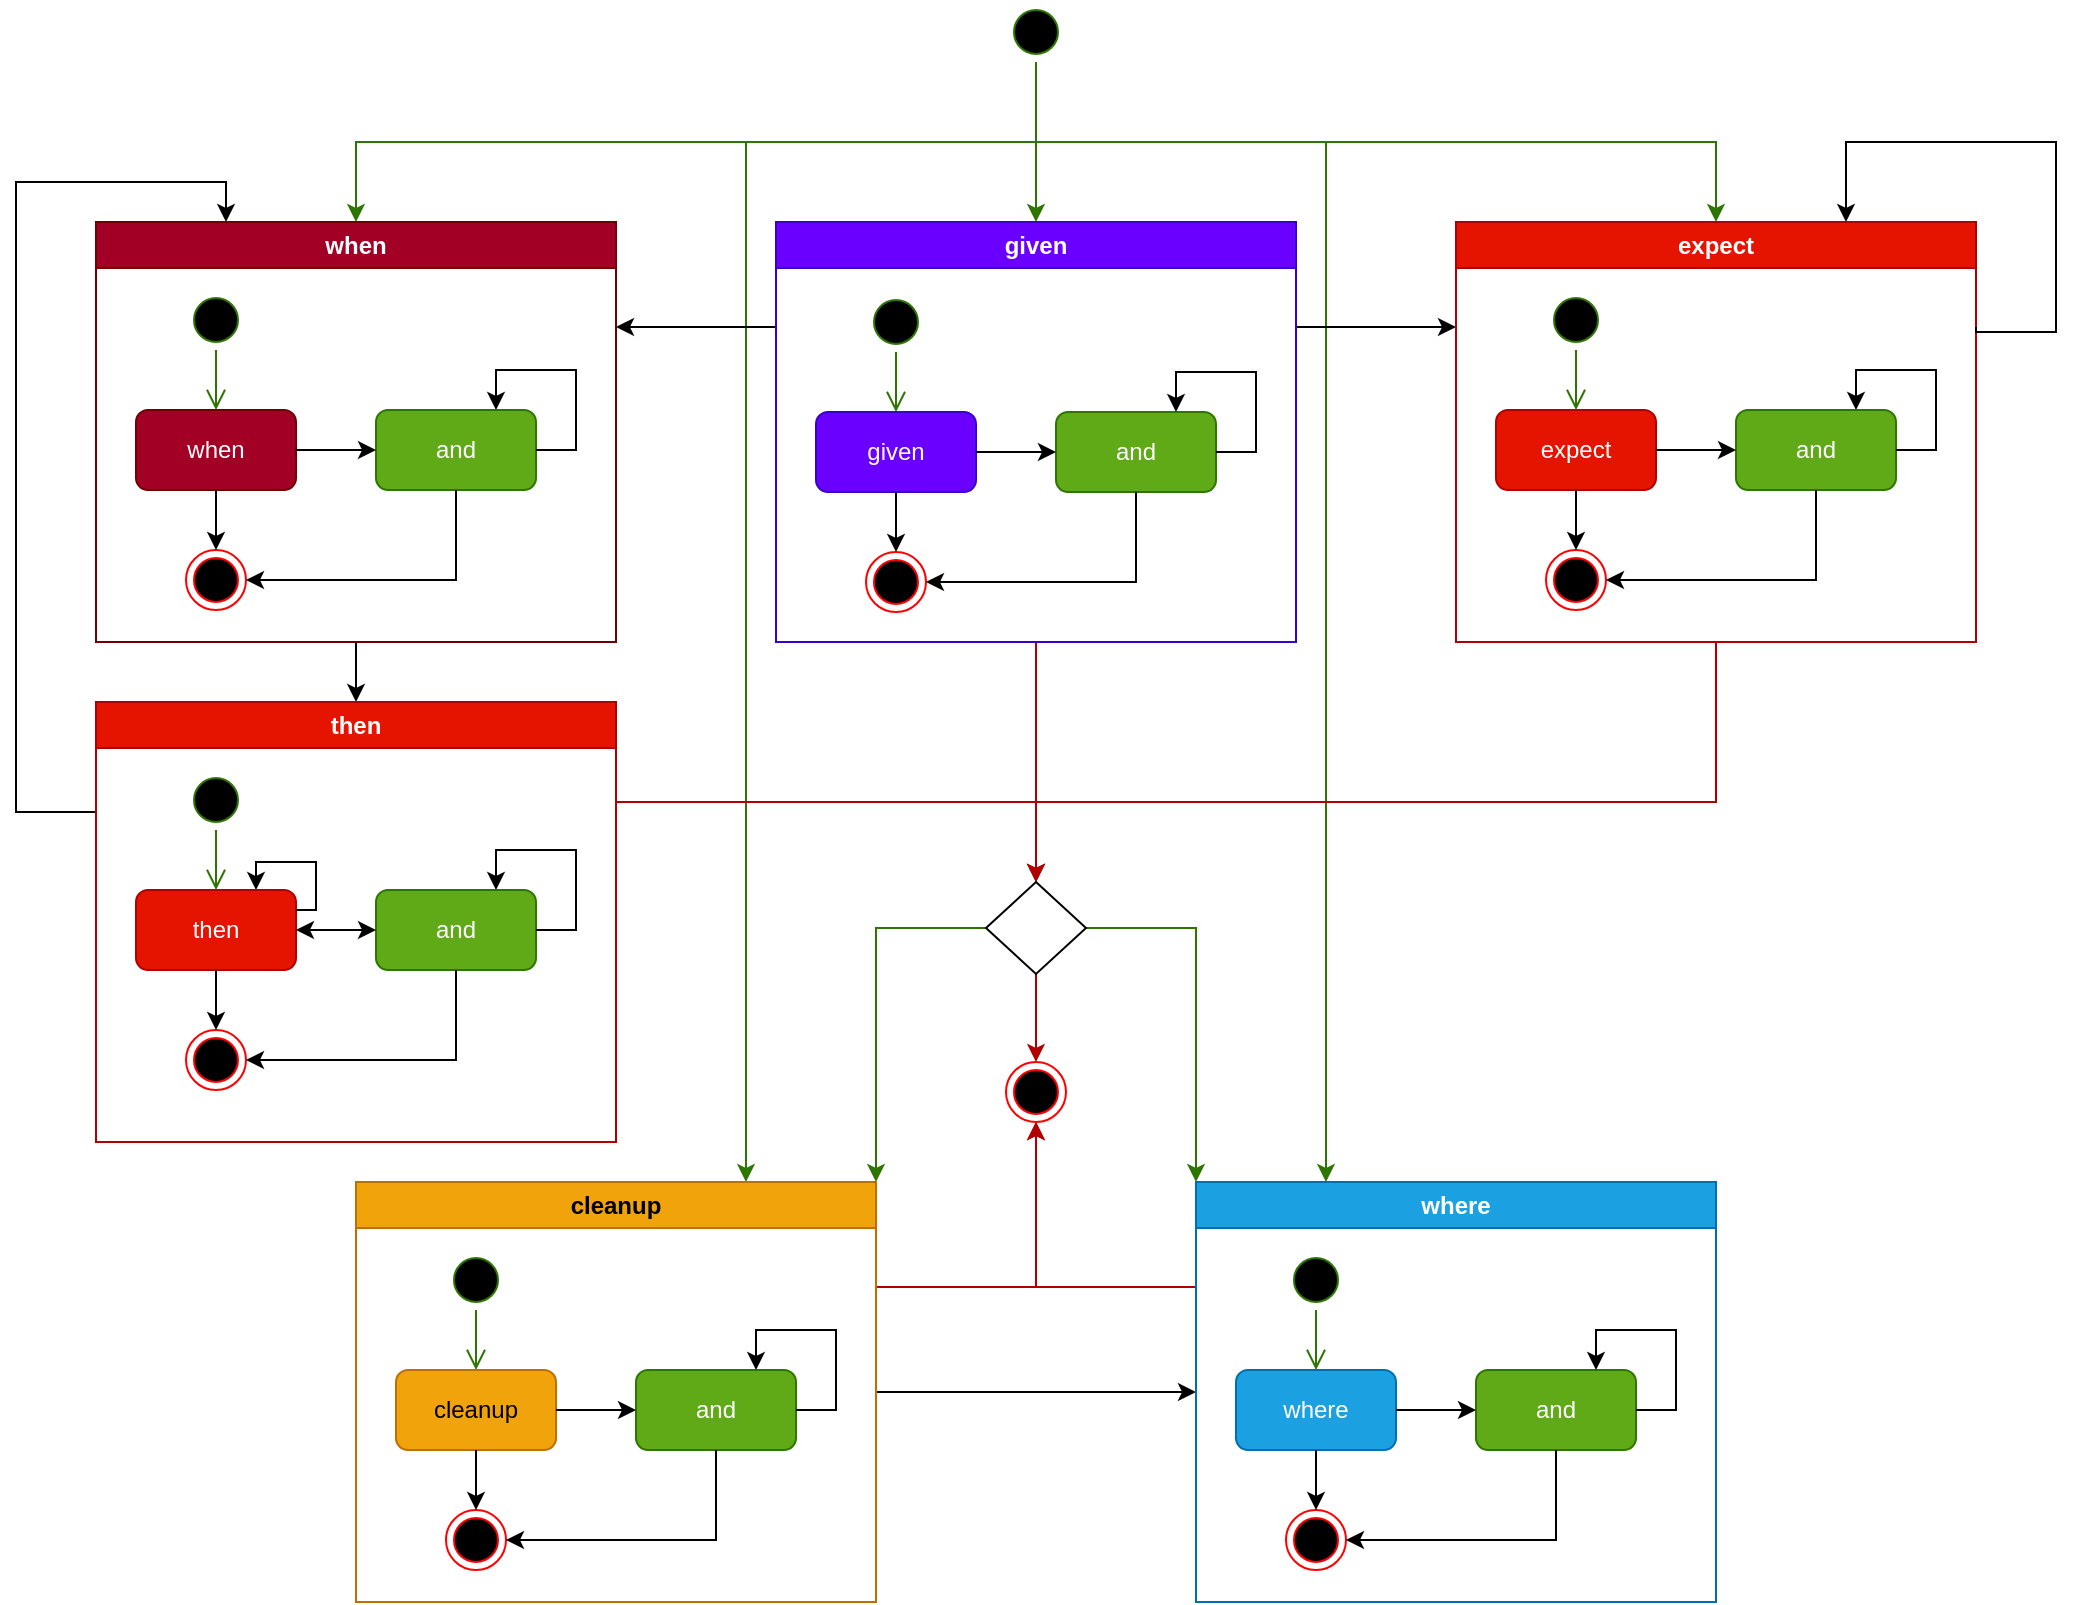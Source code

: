 <mxfile version="21.6.5" type="device">
  <diagram name="Page-1" id="vZU3dGmcus4kXrwmtiOZ">
    <mxGraphModel dx="1250" dy="732" grid="1" gridSize="10" guides="1" tooltips="1" connect="1" arrows="1" fold="1" page="1" pageScale="1" pageWidth="1169" pageHeight="827" math="0" shadow="0">
      <root>
        <mxCell id="0" />
        <mxCell id="1" parent="0" />
        <mxCell id="orxBCWLPlVjuV4u_eDWs-86" style="edgeStyle=orthogonalEdgeStyle;rounded=0;orthogonalLoop=1;jettySize=auto;html=1;exitX=0.5;exitY=1;exitDx=0;exitDy=0;entryX=0.5;entryY=0;entryDx=0;entryDy=0;fillColor=#60a917;strokeColor=#2D7600;" parent="1" source="orxBCWLPlVjuV4u_eDWs-9" target="orxBCWLPlVjuV4u_eDWs-68" edge="1">
          <mxGeometry relative="1" as="geometry" />
        </mxCell>
        <mxCell id="orxBCWLPlVjuV4u_eDWs-87" style="edgeStyle=orthogonalEdgeStyle;rounded=0;orthogonalLoop=1;jettySize=auto;html=1;exitX=0.5;exitY=1;exitDx=0;exitDy=0;entryX=0.5;entryY=0;entryDx=0;entryDy=0;fillColor=#60a917;strokeColor=#2D7600;" parent="1" source="orxBCWLPlVjuV4u_eDWs-9" target="orxBCWLPlVjuV4u_eDWs-194" edge="1">
          <mxGeometry relative="1" as="geometry">
            <mxPoint x="255" y="120" as="targetPoint" />
          </mxGeometry>
        </mxCell>
        <mxCell id="orxBCWLPlVjuV4u_eDWs-117" style="edgeStyle=orthogonalEdgeStyle;rounded=0;orthogonalLoop=1;jettySize=auto;html=1;exitX=0.5;exitY=1;exitDx=0;exitDy=0;entryX=0.5;entryY=0;entryDx=0;entryDy=0;fillColor=#60a917;strokeColor=#2D7600;" parent="1" source="orxBCWLPlVjuV4u_eDWs-9" target="orxBCWLPlVjuV4u_eDWs-95" edge="1">
          <mxGeometry relative="1" as="geometry" />
        </mxCell>
        <mxCell id="ZGKc3Tkbb5V_qoCuYONS-1" style="edgeStyle=orthogonalEdgeStyle;rounded=0;orthogonalLoop=1;jettySize=auto;html=1;exitX=0.5;exitY=1;exitDx=0;exitDy=0;entryX=0.75;entryY=0;entryDx=0;entryDy=0;fillColor=#60a917;strokeColor=#2D7600;" edge="1" parent="1" source="orxBCWLPlVjuV4u_eDWs-9" target="orxBCWLPlVjuV4u_eDWs-119">
          <mxGeometry relative="1" as="geometry">
            <Array as="points">
              <mxPoint x="610" y="80" />
              <mxPoint x="465" y="80" />
            </Array>
          </mxGeometry>
        </mxCell>
        <mxCell id="ZGKc3Tkbb5V_qoCuYONS-2" style="edgeStyle=orthogonalEdgeStyle;rounded=0;orthogonalLoop=1;jettySize=auto;html=1;exitX=0.5;exitY=1;exitDx=0;exitDy=0;entryX=0.25;entryY=0;entryDx=0;entryDy=0;fillColor=#60a917;strokeColor=#2D7600;" edge="1" parent="1" source="orxBCWLPlVjuV4u_eDWs-9" target="orxBCWLPlVjuV4u_eDWs-130">
          <mxGeometry relative="1" as="geometry">
            <Array as="points">
              <mxPoint x="610" y="80" />
              <mxPoint x="755" y="80" />
            </Array>
          </mxGeometry>
        </mxCell>
        <mxCell id="orxBCWLPlVjuV4u_eDWs-9" value="" style="ellipse;html=1;shape=startState;fillColor=#000000;strokeColor=#2E7601;" parent="1" vertex="1">
          <mxGeometry x="595" y="10" width="30" height="30" as="geometry" />
        </mxCell>
        <mxCell id="orxBCWLPlVjuV4u_eDWs-157" style="edgeStyle=orthogonalEdgeStyle;rounded=0;orthogonalLoop=1;jettySize=auto;html=1;entryX=0.5;entryY=0;entryDx=0;entryDy=0;fillColor=#e51400;strokeColor=#B20000;exitX=1;exitY=0.25;exitDx=0;exitDy=0;" parent="1" source="orxBCWLPlVjuV4u_eDWs-182" target="orxBCWLPlVjuV4u_eDWs-207" edge="1">
          <mxGeometry relative="1" as="geometry">
            <mxPoint x="450" y="431" as="sourcePoint" />
            <mxPoint x="595" y="470" as="targetPoint" />
            <Array as="points">
              <mxPoint x="400" y="410" />
              <mxPoint x="610" y="410" />
            </Array>
          </mxGeometry>
        </mxCell>
        <mxCell id="orxBCWLPlVjuV4u_eDWs-115" style="edgeStyle=orthogonalEdgeStyle;rounded=0;orthogonalLoop=1;jettySize=auto;html=1;exitX=1;exitY=0.25;exitDx=0;exitDy=0;entryX=0;entryY=0.25;entryDx=0;entryDy=0;" parent="1" source="orxBCWLPlVjuV4u_eDWs-68" target="orxBCWLPlVjuV4u_eDWs-95" edge="1">
          <mxGeometry relative="1" as="geometry" />
        </mxCell>
        <mxCell id="orxBCWLPlVjuV4u_eDWs-150" style="edgeStyle=orthogonalEdgeStyle;rounded=0;orthogonalLoop=1;jettySize=auto;html=1;exitX=0.5;exitY=1;exitDx=0;exitDy=0;entryX=0.5;entryY=0;entryDx=0;entryDy=0;fillColor=#e51400;strokeColor=#B20000;" parent="1" source="orxBCWLPlVjuV4u_eDWs-68" target="orxBCWLPlVjuV4u_eDWs-207" edge="1">
          <mxGeometry relative="1" as="geometry">
            <mxPoint x="610" y="455" as="targetPoint" />
          </mxGeometry>
        </mxCell>
        <mxCell id="orxBCWLPlVjuV4u_eDWs-205" style="edgeStyle=orthogonalEdgeStyle;rounded=0;orthogonalLoop=1;jettySize=auto;html=1;exitX=0;exitY=0.25;exitDx=0;exitDy=0;entryX=1;entryY=0.25;entryDx=0;entryDy=0;" parent="1" source="orxBCWLPlVjuV4u_eDWs-68" target="orxBCWLPlVjuV4u_eDWs-194" edge="1">
          <mxGeometry relative="1" as="geometry" />
        </mxCell>
        <mxCell id="orxBCWLPlVjuV4u_eDWs-68" value="given" style="swimlane;whiteSpace=wrap;html=1;fillColor=#6a00ff;fontColor=#ffffff;strokeColor=#3700CC;container=0;" parent="1" vertex="1">
          <mxGeometry x="480" y="120" width="260" height="210" as="geometry" />
        </mxCell>
        <mxCell id="orxBCWLPlVjuV4u_eDWs-114" value="" style="group" parent="orxBCWLPlVjuV4u_eDWs-68" vertex="1" connectable="0">
          <mxGeometry x="20" y="35" width="220" height="160" as="geometry" />
        </mxCell>
        <mxCell id="orxBCWLPlVjuV4u_eDWs-65" value="given" style="rounded=1;whiteSpace=wrap;html=1;fillColor=#6a00ff;fontColor=#ffffff;strokeColor=#3700CC;" parent="orxBCWLPlVjuV4u_eDWs-114" vertex="1">
          <mxGeometry y="60" width="80" height="40" as="geometry" />
        </mxCell>
        <mxCell id="orxBCWLPlVjuV4u_eDWs-66" value="and" style="rounded=1;whiteSpace=wrap;html=1;fillColor=#60a917;fontColor=#ffffff;strokeColor=#2D7600;" parent="orxBCWLPlVjuV4u_eDWs-114" vertex="1">
          <mxGeometry x="120" y="60" width="80" height="40" as="geometry" />
        </mxCell>
        <mxCell id="orxBCWLPlVjuV4u_eDWs-64" style="edgeStyle=orthogonalEdgeStyle;rounded=0;orthogonalLoop=1;jettySize=auto;html=1;exitX=1;exitY=0.5;exitDx=0;exitDy=0;entryX=0;entryY=0.5;entryDx=0;entryDy=0;" parent="orxBCWLPlVjuV4u_eDWs-114" source="orxBCWLPlVjuV4u_eDWs-65" target="orxBCWLPlVjuV4u_eDWs-66" edge="1">
          <mxGeometry relative="1" as="geometry" />
        </mxCell>
        <mxCell id="orxBCWLPlVjuV4u_eDWs-71" value="" style="ellipse;html=1;shape=endState;fillColor=#000000;strokeColor=#ff0000;" parent="orxBCWLPlVjuV4u_eDWs-114" vertex="1">
          <mxGeometry x="25" y="130" width="30" height="30" as="geometry" />
        </mxCell>
        <mxCell id="orxBCWLPlVjuV4u_eDWs-108" style="edgeStyle=orthogonalEdgeStyle;rounded=0;orthogonalLoop=1;jettySize=auto;html=1;exitX=0.5;exitY=1;exitDx=0;exitDy=0;entryX=0.5;entryY=0;entryDx=0;entryDy=0;" parent="orxBCWLPlVjuV4u_eDWs-114" source="orxBCWLPlVjuV4u_eDWs-65" target="orxBCWLPlVjuV4u_eDWs-71" edge="1">
          <mxGeometry relative="1" as="geometry" />
        </mxCell>
        <mxCell id="orxBCWLPlVjuV4u_eDWs-109" style="edgeStyle=orthogonalEdgeStyle;rounded=0;orthogonalLoop=1;jettySize=auto;html=1;exitX=0.5;exitY=1;exitDx=0;exitDy=0;entryX=1;entryY=0.5;entryDx=0;entryDy=0;" parent="orxBCWLPlVjuV4u_eDWs-114" source="orxBCWLPlVjuV4u_eDWs-66" target="orxBCWLPlVjuV4u_eDWs-71" edge="1">
          <mxGeometry relative="1" as="geometry" />
        </mxCell>
        <mxCell id="orxBCWLPlVjuV4u_eDWs-110" style="edgeStyle=orthogonalEdgeStyle;rounded=0;orthogonalLoop=1;jettySize=auto;html=1;exitX=1;exitY=0.5;exitDx=0;exitDy=0;entryX=0.75;entryY=0;entryDx=0;entryDy=0;" parent="orxBCWLPlVjuV4u_eDWs-114" source="orxBCWLPlVjuV4u_eDWs-66" target="orxBCWLPlVjuV4u_eDWs-66" edge="1">
          <mxGeometry relative="1" as="geometry">
            <Array as="points">
              <mxPoint x="220" y="80" />
              <mxPoint x="220" y="40" />
              <mxPoint x="180" y="40" />
            </Array>
          </mxGeometry>
        </mxCell>
        <mxCell id="orxBCWLPlVjuV4u_eDWs-69" value="" style="ellipse;html=1;shape=startState;fillColor=#000000;strokeColor=#2E7601;" parent="orxBCWLPlVjuV4u_eDWs-114" vertex="1">
          <mxGeometry x="25" width="30" height="30" as="geometry" />
        </mxCell>
        <mxCell id="orxBCWLPlVjuV4u_eDWs-70" value="" style="edgeStyle=orthogonalEdgeStyle;html=1;verticalAlign=bottom;endArrow=open;endSize=8;strokeColor=#2D7600;rounded=0;entryX=0.5;entryY=0;entryDx=0;entryDy=0;fillColor=#60a917;" parent="orxBCWLPlVjuV4u_eDWs-114" source="orxBCWLPlVjuV4u_eDWs-69" target="orxBCWLPlVjuV4u_eDWs-65" edge="1">
          <mxGeometry relative="1" as="geometry">
            <mxPoint x="60" y="70" as="targetPoint" />
          </mxGeometry>
        </mxCell>
        <mxCell id="orxBCWLPlVjuV4u_eDWs-158" style="edgeStyle=orthogonalEdgeStyle;rounded=0;orthogonalLoop=1;jettySize=auto;html=1;exitX=0.5;exitY=1;exitDx=0;exitDy=0;entryX=0.5;entryY=0;entryDx=0;entryDy=0;fillColor=#e51400;strokeColor=#B20000;" parent="1" source="orxBCWLPlVjuV4u_eDWs-95" target="orxBCWLPlVjuV4u_eDWs-207" edge="1">
          <mxGeometry relative="1" as="geometry">
            <mxPoint x="625" y="470" as="targetPoint" />
            <Array as="points">
              <mxPoint x="950" y="410" />
              <mxPoint x="610" y="410" />
            </Array>
          </mxGeometry>
        </mxCell>
        <mxCell id="orxBCWLPlVjuV4u_eDWs-95" value="expect" style="swimlane;whiteSpace=wrap;html=1;fillColor=#e51400;fontColor=#ffffff;strokeColor=#B20000;" parent="1" vertex="1">
          <mxGeometry x="820" y="120" width="260" height="210" as="geometry" />
        </mxCell>
        <mxCell id="orxBCWLPlVjuV4u_eDWs-107" value="" style="group" parent="orxBCWLPlVjuV4u_eDWs-95" vertex="1" connectable="0">
          <mxGeometry x="20" y="34" width="220" height="160" as="geometry" />
        </mxCell>
        <mxCell id="orxBCWLPlVjuV4u_eDWs-97" value="" style="ellipse;html=1;shape=startState;fillColor=#000000;strokeColor=#2E7601;" parent="orxBCWLPlVjuV4u_eDWs-107" vertex="1">
          <mxGeometry x="25" width="30" height="30" as="geometry" />
        </mxCell>
        <mxCell id="orxBCWLPlVjuV4u_eDWs-98" value="" style="edgeStyle=orthogonalEdgeStyle;html=1;verticalAlign=bottom;endArrow=open;endSize=8;strokeColor=#2D7600;rounded=0;entryX=0.5;entryY=0;entryDx=0;entryDy=0;fillColor=#60a917;" parent="orxBCWLPlVjuV4u_eDWs-107" source="orxBCWLPlVjuV4u_eDWs-97" target="orxBCWLPlVjuV4u_eDWs-99" edge="1">
          <mxGeometry relative="1" as="geometry">
            <mxPoint x="80" y="70" as="targetPoint" />
          </mxGeometry>
        </mxCell>
        <mxCell id="orxBCWLPlVjuV4u_eDWs-99" value="expect" style="rounded=1;whiteSpace=wrap;html=1;fillColor=#e51400;fontColor=#ffffff;strokeColor=#B20000;" parent="orxBCWLPlVjuV4u_eDWs-107" vertex="1">
          <mxGeometry y="60" width="80" height="40" as="geometry" />
        </mxCell>
        <mxCell id="orxBCWLPlVjuV4u_eDWs-101" value="and" style="rounded=1;whiteSpace=wrap;html=1;fillColor=#60a917;fontColor=#ffffff;strokeColor=#2D7600;" parent="orxBCWLPlVjuV4u_eDWs-107" vertex="1">
          <mxGeometry x="120" y="60" width="80" height="40" as="geometry" />
        </mxCell>
        <mxCell id="orxBCWLPlVjuV4u_eDWs-102" style="edgeStyle=orthogonalEdgeStyle;rounded=0;orthogonalLoop=1;jettySize=auto;html=1;exitX=1;exitY=0.5;exitDx=0;exitDy=0;entryX=0;entryY=0.5;entryDx=0;entryDy=0;" parent="orxBCWLPlVjuV4u_eDWs-107" source="orxBCWLPlVjuV4u_eDWs-99" target="orxBCWLPlVjuV4u_eDWs-101" edge="1">
          <mxGeometry relative="1" as="geometry" />
        </mxCell>
        <mxCell id="orxBCWLPlVjuV4u_eDWs-103" value="" style="ellipse;html=1;shape=endState;fillColor=#000000;strokeColor=#ff0000;" parent="orxBCWLPlVjuV4u_eDWs-107" vertex="1">
          <mxGeometry x="25" y="130" width="30" height="30" as="geometry" />
        </mxCell>
        <mxCell id="orxBCWLPlVjuV4u_eDWs-104" style="edgeStyle=orthogonalEdgeStyle;rounded=0;orthogonalLoop=1;jettySize=auto;html=1;exitX=0.5;exitY=1;exitDx=0;exitDy=0;entryX=1;entryY=0.5;entryDx=0;entryDy=0;" parent="orxBCWLPlVjuV4u_eDWs-107" source="orxBCWLPlVjuV4u_eDWs-101" target="orxBCWLPlVjuV4u_eDWs-103" edge="1">
          <mxGeometry relative="1" as="geometry" />
        </mxCell>
        <mxCell id="orxBCWLPlVjuV4u_eDWs-106" style="edgeStyle=orthogonalEdgeStyle;rounded=0;orthogonalLoop=1;jettySize=auto;html=1;exitX=0.5;exitY=1;exitDx=0;exitDy=0;entryX=0.5;entryY=0;entryDx=0;entryDy=0;" parent="orxBCWLPlVjuV4u_eDWs-107" source="orxBCWLPlVjuV4u_eDWs-99" target="orxBCWLPlVjuV4u_eDWs-103" edge="1">
          <mxGeometry relative="1" as="geometry" />
        </mxCell>
        <mxCell id="orxBCWLPlVjuV4u_eDWs-105" style="edgeStyle=orthogonalEdgeStyle;rounded=0;orthogonalLoop=1;jettySize=auto;html=1;exitX=1;exitY=0.5;exitDx=0;exitDy=0;entryX=0.75;entryY=0;entryDx=0;entryDy=0;" parent="orxBCWLPlVjuV4u_eDWs-107" source="orxBCWLPlVjuV4u_eDWs-101" target="orxBCWLPlVjuV4u_eDWs-101" edge="1">
          <mxGeometry relative="1" as="geometry">
            <Array as="points">
              <mxPoint x="220" y="80" />
              <mxPoint x="220" y="40" />
              <mxPoint x="180" y="40" />
            </Array>
          </mxGeometry>
        </mxCell>
        <mxCell id="orxBCWLPlVjuV4u_eDWs-118" style="edgeStyle=orthogonalEdgeStyle;rounded=0;orthogonalLoop=1;jettySize=auto;html=1;exitX=1;exitY=0.25;exitDx=0;exitDy=0;entryX=0.75;entryY=0;entryDx=0;entryDy=0;" parent="1" source="orxBCWLPlVjuV4u_eDWs-95" target="orxBCWLPlVjuV4u_eDWs-95" edge="1">
          <mxGeometry relative="1" as="geometry">
            <Array as="points">
              <mxPoint x="1120" y="175" />
              <mxPoint x="1120" y="80" />
              <mxPoint x="1015" y="80" />
            </Array>
          </mxGeometry>
        </mxCell>
        <mxCell id="orxBCWLPlVjuV4u_eDWs-153" style="edgeStyle=orthogonalEdgeStyle;rounded=0;orthogonalLoop=1;jettySize=auto;html=1;exitX=1;exitY=0.5;exitDx=0;exitDy=0;entryX=0;entryY=0.5;entryDx=0;entryDy=0;" parent="1" source="orxBCWLPlVjuV4u_eDWs-119" target="orxBCWLPlVjuV4u_eDWs-130" edge="1">
          <mxGeometry relative="1" as="geometry" />
        </mxCell>
        <mxCell id="orxBCWLPlVjuV4u_eDWs-213" style="edgeStyle=orthogonalEdgeStyle;rounded=0;orthogonalLoop=1;jettySize=auto;html=1;exitX=1;exitY=0.25;exitDx=0;exitDy=0;entryX=0.5;entryY=1;entryDx=0;entryDy=0;fillColor=#e51400;strokeColor=#B20000;" parent="1" source="orxBCWLPlVjuV4u_eDWs-119" target="orxBCWLPlVjuV4u_eDWs-208" edge="1">
          <mxGeometry relative="1" as="geometry" />
        </mxCell>
        <mxCell id="orxBCWLPlVjuV4u_eDWs-119" value="cleanup" style="swimlane;whiteSpace=wrap;html=1;fillColor=#f0a30a;fontColor=#000000;strokeColor=#BD7000;" parent="1" vertex="1">
          <mxGeometry x="270" y="600" width="260" height="210" as="geometry">
            <mxRectangle x="480" y="600" width="90" height="30" as="alternateBounds" />
          </mxGeometry>
        </mxCell>
        <mxCell id="orxBCWLPlVjuV4u_eDWs-120" value="" style="group" parent="orxBCWLPlVjuV4u_eDWs-119" vertex="1" connectable="0">
          <mxGeometry x="20" y="34" width="220" height="160" as="geometry" />
        </mxCell>
        <mxCell id="orxBCWLPlVjuV4u_eDWs-121" value="" style="ellipse;html=1;shape=startState;fillColor=#000000;strokeColor=#2E7601;" parent="orxBCWLPlVjuV4u_eDWs-120" vertex="1">
          <mxGeometry x="25" width="30" height="30" as="geometry" />
        </mxCell>
        <mxCell id="orxBCWLPlVjuV4u_eDWs-122" value="" style="edgeStyle=orthogonalEdgeStyle;html=1;verticalAlign=bottom;endArrow=open;endSize=8;strokeColor=#2D7600;rounded=0;entryX=0.5;entryY=0;entryDx=0;entryDy=0;fillColor=#60a917;" parent="orxBCWLPlVjuV4u_eDWs-120" source="orxBCWLPlVjuV4u_eDWs-121" target="orxBCWLPlVjuV4u_eDWs-123" edge="1">
          <mxGeometry relative="1" as="geometry">
            <mxPoint x="80" y="70" as="targetPoint" />
          </mxGeometry>
        </mxCell>
        <mxCell id="orxBCWLPlVjuV4u_eDWs-123" value="cleanup" style="rounded=1;whiteSpace=wrap;html=1;fillColor=#f0a30a;fontColor=#000000;strokeColor=#BD7000;" parent="orxBCWLPlVjuV4u_eDWs-120" vertex="1">
          <mxGeometry y="60" width="80" height="40" as="geometry" />
        </mxCell>
        <mxCell id="orxBCWLPlVjuV4u_eDWs-124" value="and" style="rounded=1;whiteSpace=wrap;html=1;fillColor=#60a917;fontColor=#ffffff;strokeColor=#2D7600;" parent="orxBCWLPlVjuV4u_eDWs-120" vertex="1">
          <mxGeometry x="120" y="60" width="80" height="40" as="geometry" />
        </mxCell>
        <mxCell id="orxBCWLPlVjuV4u_eDWs-125" style="edgeStyle=orthogonalEdgeStyle;rounded=0;orthogonalLoop=1;jettySize=auto;html=1;exitX=1;exitY=0.5;exitDx=0;exitDy=0;entryX=0;entryY=0.5;entryDx=0;entryDy=0;" parent="orxBCWLPlVjuV4u_eDWs-120" source="orxBCWLPlVjuV4u_eDWs-123" target="orxBCWLPlVjuV4u_eDWs-124" edge="1">
          <mxGeometry relative="1" as="geometry" />
        </mxCell>
        <mxCell id="orxBCWLPlVjuV4u_eDWs-126" value="" style="ellipse;html=1;shape=endState;fillColor=#000000;strokeColor=#ff0000;" parent="orxBCWLPlVjuV4u_eDWs-120" vertex="1">
          <mxGeometry x="25" y="130" width="30" height="30" as="geometry" />
        </mxCell>
        <mxCell id="orxBCWLPlVjuV4u_eDWs-127" style="edgeStyle=orthogonalEdgeStyle;rounded=0;orthogonalLoop=1;jettySize=auto;html=1;exitX=0.5;exitY=1;exitDx=0;exitDy=0;entryX=1;entryY=0.5;entryDx=0;entryDy=0;" parent="orxBCWLPlVjuV4u_eDWs-120" source="orxBCWLPlVjuV4u_eDWs-124" target="orxBCWLPlVjuV4u_eDWs-126" edge="1">
          <mxGeometry relative="1" as="geometry" />
        </mxCell>
        <mxCell id="orxBCWLPlVjuV4u_eDWs-128" style="edgeStyle=orthogonalEdgeStyle;rounded=0;orthogonalLoop=1;jettySize=auto;html=1;exitX=0.5;exitY=1;exitDx=0;exitDy=0;entryX=0.5;entryY=0;entryDx=0;entryDy=0;" parent="orxBCWLPlVjuV4u_eDWs-120" source="orxBCWLPlVjuV4u_eDWs-123" target="orxBCWLPlVjuV4u_eDWs-126" edge="1">
          <mxGeometry relative="1" as="geometry" />
        </mxCell>
        <mxCell id="orxBCWLPlVjuV4u_eDWs-129" style="edgeStyle=orthogonalEdgeStyle;rounded=0;orthogonalLoop=1;jettySize=auto;html=1;exitX=1;exitY=0.5;exitDx=0;exitDy=0;entryX=0.75;entryY=0;entryDx=0;entryDy=0;" parent="orxBCWLPlVjuV4u_eDWs-120" source="orxBCWLPlVjuV4u_eDWs-124" target="orxBCWLPlVjuV4u_eDWs-124" edge="1">
          <mxGeometry relative="1" as="geometry">
            <Array as="points">
              <mxPoint x="220" y="80" />
              <mxPoint x="220" y="40" />
              <mxPoint x="180" y="40" />
            </Array>
          </mxGeometry>
        </mxCell>
        <mxCell id="orxBCWLPlVjuV4u_eDWs-212" style="edgeStyle=orthogonalEdgeStyle;rounded=0;orthogonalLoop=1;jettySize=auto;html=1;exitX=0;exitY=0.25;exitDx=0;exitDy=0;entryX=0.5;entryY=1;entryDx=0;entryDy=0;fillColor=#e51400;strokeColor=#B20000;" parent="1" source="orxBCWLPlVjuV4u_eDWs-130" target="orxBCWLPlVjuV4u_eDWs-208" edge="1">
          <mxGeometry relative="1" as="geometry" />
        </mxCell>
        <mxCell id="orxBCWLPlVjuV4u_eDWs-130" value="where" style="swimlane;whiteSpace=wrap;html=1;fillColor=#1ba1e2;fontColor=#ffffff;strokeColor=#006EAF;" parent="1" vertex="1">
          <mxGeometry x="690" y="600" width="260" height="210" as="geometry" />
        </mxCell>
        <mxCell id="orxBCWLPlVjuV4u_eDWs-131" value="" style="group" parent="orxBCWLPlVjuV4u_eDWs-130" vertex="1" connectable="0">
          <mxGeometry x="20" y="34" width="220" height="160" as="geometry" />
        </mxCell>
        <mxCell id="orxBCWLPlVjuV4u_eDWs-132" value="" style="ellipse;html=1;shape=startState;fillColor=#000000;strokeColor=#2E7601;" parent="orxBCWLPlVjuV4u_eDWs-131" vertex="1">
          <mxGeometry x="25" width="30" height="30" as="geometry" />
        </mxCell>
        <mxCell id="orxBCWLPlVjuV4u_eDWs-133" value="" style="edgeStyle=orthogonalEdgeStyle;html=1;verticalAlign=bottom;endArrow=open;endSize=8;strokeColor=#2D7600;rounded=0;entryX=0.5;entryY=0;entryDx=0;entryDy=0;fillColor=#60a917;" parent="orxBCWLPlVjuV4u_eDWs-131" source="orxBCWLPlVjuV4u_eDWs-132" target="orxBCWLPlVjuV4u_eDWs-134" edge="1">
          <mxGeometry relative="1" as="geometry">
            <mxPoint x="80" y="70" as="targetPoint" />
          </mxGeometry>
        </mxCell>
        <mxCell id="orxBCWLPlVjuV4u_eDWs-134" value="where" style="rounded=1;whiteSpace=wrap;html=1;fillColor=#1ba1e2;fontColor=#ffffff;strokeColor=#006EAF;" parent="orxBCWLPlVjuV4u_eDWs-131" vertex="1">
          <mxGeometry y="60" width="80" height="40" as="geometry" />
        </mxCell>
        <mxCell id="orxBCWLPlVjuV4u_eDWs-135" value="and" style="rounded=1;whiteSpace=wrap;html=1;fillColor=#60a917;fontColor=#ffffff;strokeColor=#2D7600;" parent="orxBCWLPlVjuV4u_eDWs-131" vertex="1">
          <mxGeometry x="120" y="60" width="80" height="40" as="geometry" />
        </mxCell>
        <mxCell id="orxBCWLPlVjuV4u_eDWs-136" style="edgeStyle=orthogonalEdgeStyle;rounded=0;orthogonalLoop=1;jettySize=auto;html=1;exitX=1;exitY=0.5;exitDx=0;exitDy=0;entryX=0;entryY=0.5;entryDx=0;entryDy=0;" parent="orxBCWLPlVjuV4u_eDWs-131" source="orxBCWLPlVjuV4u_eDWs-134" target="orxBCWLPlVjuV4u_eDWs-135" edge="1">
          <mxGeometry relative="1" as="geometry" />
        </mxCell>
        <mxCell id="orxBCWLPlVjuV4u_eDWs-137" value="" style="ellipse;html=1;shape=endState;fillColor=#000000;strokeColor=#ff0000;" parent="orxBCWLPlVjuV4u_eDWs-131" vertex="1">
          <mxGeometry x="25" y="130" width="30" height="30" as="geometry" />
        </mxCell>
        <mxCell id="orxBCWLPlVjuV4u_eDWs-138" style="edgeStyle=orthogonalEdgeStyle;rounded=0;orthogonalLoop=1;jettySize=auto;html=1;exitX=0.5;exitY=1;exitDx=0;exitDy=0;entryX=1;entryY=0.5;entryDx=0;entryDy=0;" parent="orxBCWLPlVjuV4u_eDWs-131" source="orxBCWLPlVjuV4u_eDWs-135" target="orxBCWLPlVjuV4u_eDWs-137" edge="1">
          <mxGeometry relative="1" as="geometry" />
        </mxCell>
        <mxCell id="orxBCWLPlVjuV4u_eDWs-139" style="edgeStyle=orthogonalEdgeStyle;rounded=0;orthogonalLoop=1;jettySize=auto;html=1;exitX=0.5;exitY=1;exitDx=0;exitDy=0;entryX=0.5;entryY=0;entryDx=0;entryDy=0;" parent="orxBCWLPlVjuV4u_eDWs-131" source="orxBCWLPlVjuV4u_eDWs-134" target="orxBCWLPlVjuV4u_eDWs-137" edge="1">
          <mxGeometry relative="1" as="geometry" />
        </mxCell>
        <mxCell id="orxBCWLPlVjuV4u_eDWs-140" style="edgeStyle=orthogonalEdgeStyle;rounded=0;orthogonalLoop=1;jettySize=auto;html=1;exitX=1;exitY=0.5;exitDx=0;exitDy=0;entryX=0.75;entryY=0;entryDx=0;entryDy=0;" parent="orxBCWLPlVjuV4u_eDWs-131" source="orxBCWLPlVjuV4u_eDWs-135" target="orxBCWLPlVjuV4u_eDWs-135" edge="1">
          <mxGeometry relative="1" as="geometry">
            <Array as="points">
              <mxPoint x="220" y="80" />
              <mxPoint x="220" y="40" />
              <mxPoint x="180" y="40" />
            </Array>
          </mxGeometry>
        </mxCell>
        <mxCell id="orxBCWLPlVjuV4u_eDWs-206" style="edgeStyle=orthogonalEdgeStyle;rounded=0;orthogonalLoop=1;jettySize=auto;html=1;exitX=0;exitY=0.25;exitDx=0;exitDy=0;entryX=0.25;entryY=0;entryDx=0;entryDy=0;startArrow=none;startFill=0;" parent="1" source="orxBCWLPlVjuV4u_eDWs-182" target="orxBCWLPlVjuV4u_eDWs-194" edge="1">
          <mxGeometry relative="1" as="geometry">
            <Array as="points">
              <mxPoint x="100" y="415" />
              <mxPoint x="100" y="100" />
              <mxPoint x="205" y="100" />
            </Array>
          </mxGeometry>
        </mxCell>
        <mxCell id="orxBCWLPlVjuV4u_eDWs-182" value="then" style="swimlane;whiteSpace=wrap;html=1;fillColor=#e51400;fontColor=#ffffff;strokeColor=#B20000;" parent="1" vertex="1">
          <mxGeometry x="140" y="360" width="260" height="220" as="geometry">
            <mxRectangle x="480" y="600" width="90" height="30" as="alternateBounds" />
          </mxGeometry>
        </mxCell>
        <mxCell id="orxBCWLPlVjuV4u_eDWs-183" value="" style="group" parent="orxBCWLPlVjuV4u_eDWs-182" vertex="1" connectable="0">
          <mxGeometry x="20" y="34" width="220" height="160" as="geometry" />
        </mxCell>
        <mxCell id="orxBCWLPlVjuV4u_eDWs-184" value="" style="ellipse;html=1;shape=startState;fillColor=#000000;strokeColor=#2E7601;" parent="orxBCWLPlVjuV4u_eDWs-183" vertex="1">
          <mxGeometry x="25" width="30" height="30" as="geometry" />
        </mxCell>
        <mxCell id="orxBCWLPlVjuV4u_eDWs-185" value="" style="edgeStyle=orthogonalEdgeStyle;html=1;verticalAlign=bottom;endArrow=open;endSize=8;strokeColor=#2D7600;rounded=0;entryX=0.5;entryY=0;entryDx=0;entryDy=0;fillColor=#60a917;" parent="orxBCWLPlVjuV4u_eDWs-183" source="orxBCWLPlVjuV4u_eDWs-184" target="orxBCWLPlVjuV4u_eDWs-186" edge="1">
          <mxGeometry relative="1" as="geometry">
            <mxPoint x="80" y="70" as="targetPoint" />
          </mxGeometry>
        </mxCell>
        <mxCell id="orxBCWLPlVjuV4u_eDWs-186" value="then" style="rounded=1;whiteSpace=wrap;html=1;fillColor=#e51400;fontColor=#ffffff;strokeColor=#B20000;" parent="orxBCWLPlVjuV4u_eDWs-183" vertex="1">
          <mxGeometry y="60" width="80" height="40" as="geometry" />
        </mxCell>
        <mxCell id="orxBCWLPlVjuV4u_eDWs-187" value="and" style="rounded=1;whiteSpace=wrap;html=1;fillColor=#60a917;fontColor=#ffffff;strokeColor=#2D7600;" parent="orxBCWLPlVjuV4u_eDWs-183" vertex="1">
          <mxGeometry x="120" y="60" width="80" height="40" as="geometry" />
        </mxCell>
        <mxCell id="orxBCWLPlVjuV4u_eDWs-188" style="edgeStyle=orthogonalEdgeStyle;rounded=0;orthogonalLoop=1;jettySize=auto;html=1;exitX=1;exitY=0.5;exitDx=0;exitDy=0;entryX=0;entryY=0.5;entryDx=0;entryDy=0;startArrow=classic;startFill=1;" parent="orxBCWLPlVjuV4u_eDWs-183" source="orxBCWLPlVjuV4u_eDWs-186" target="orxBCWLPlVjuV4u_eDWs-187" edge="1">
          <mxGeometry relative="1" as="geometry" />
        </mxCell>
        <mxCell id="orxBCWLPlVjuV4u_eDWs-189" value="" style="ellipse;html=1;shape=endState;fillColor=#000000;strokeColor=#ff0000;" parent="orxBCWLPlVjuV4u_eDWs-183" vertex="1">
          <mxGeometry x="25" y="130" width="30" height="30" as="geometry" />
        </mxCell>
        <mxCell id="orxBCWLPlVjuV4u_eDWs-190" style="edgeStyle=orthogonalEdgeStyle;rounded=0;orthogonalLoop=1;jettySize=auto;html=1;exitX=0.5;exitY=1;exitDx=0;exitDy=0;entryX=1;entryY=0.5;entryDx=0;entryDy=0;" parent="orxBCWLPlVjuV4u_eDWs-183" source="orxBCWLPlVjuV4u_eDWs-187" target="orxBCWLPlVjuV4u_eDWs-189" edge="1">
          <mxGeometry relative="1" as="geometry" />
        </mxCell>
        <mxCell id="orxBCWLPlVjuV4u_eDWs-191" style="edgeStyle=orthogonalEdgeStyle;rounded=0;orthogonalLoop=1;jettySize=auto;html=1;exitX=0.5;exitY=1;exitDx=0;exitDy=0;entryX=0.5;entryY=0;entryDx=0;entryDy=0;" parent="orxBCWLPlVjuV4u_eDWs-183" source="orxBCWLPlVjuV4u_eDWs-186" target="orxBCWLPlVjuV4u_eDWs-189" edge="1">
          <mxGeometry relative="1" as="geometry" />
        </mxCell>
        <mxCell id="orxBCWLPlVjuV4u_eDWs-192" style="edgeStyle=orthogonalEdgeStyle;rounded=0;orthogonalLoop=1;jettySize=auto;html=1;exitX=1;exitY=0.5;exitDx=0;exitDy=0;entryX=0.75;entryY=0;entryDx=0;entryDy=0;" parent="orxBCWLPlVjuV4u_eDWs-183" source="orxBCWLPlVjuV4u_eDWs-187" target="orxBCWLPlVjuV4u_eDWs-187" edge="1">
          <mxGeometry relative="1" as="geometry">
            <Array as="points">
              <mxPoint x="220" y="80" />
              <mxPoint x="220" y="40" />
              <mxPoint x="180" y="40" />
            </Array>
          </mxGeometry>
        </mxCell>
        <mxCell id="orxBCWLPlVjuV4u_eDWs-193" style="edgeStyle=orthogonalEdgeStyle;rounded=0;orthogonalLoop=1;jettySize=auto;html=1;exitX=1;exitY=0.25;exitDx=0;exitDy=0;entryX=0.75;entryY=0;entryDx=0;entryDy=0;" parent="orxBCWLPlVjuV4u_eDWs-183" source="orxBCWLPlVjuV4u_eDWs-186" target="orxBCWLPlVjuV4u_eDWs-186" edge="1">
          <mxGeometry relative="1" as="geometry">
            <Array as="points">
              <mxPoint x="90" y="70" />
              <mxPoint x="90" y="46" />
              <mxPoint x="60" y="46" />
            </Array>
          </mxGeometry>
        </mxCell>
        <mxCell id="gxgNF82Ni87DkbnxDH5m-1" style="edgeStyle=orthogonalEdgeStyle;rounded=0;orthogonalLoop=1;jettySize=auto;html=1;exitX=0.5;exitY=1;exitDx=0;exitDy=0;entryX=0.5;entryY=0;entryDx=0;entryDy=0;" parent="1" source="orxBCWLPlVjuV4u_eDWs-194" target="orxBCWLPlVjuV4u_eDWs-182" edge="1">
          <mxGeometry relative="1" as="geometry" />
        </mxCell>
        <mxCell id="orxBCWLPlVjuV4u_eDWs-194" value="when" style="swimlane;whiteSpace=wrap;html=1;fillColor=#a20025;fontColor=#ffffff;strokeColor=#6F0000;" parent="1" vertex="1">
          <mxGeometry x="140" y="120" width="260" height="210" as="geometry">
            <mxRectangle x="480" y="600" width="90" height="30" as="alternateBounds" />
          </mxGeometry>
        </mxCell>
        <mxCell id="orxBCWLPlVjuV4u_eDWs-195" value="" style="group" parent="orxBCWLPlVjuV4u_eDWs-194" vertex="1" connectable="0">
          <mxGeometry x="20" y="34" width="220" height="160" as="geometry" />
        </mxCell>
        <mxCell id="orxBCWLPlVjuV4u_eDWs-196" value="" style="ellipse;html=1;shape=startState;fillColor=#000000;strokeColor=#2E7601;" parent="orxBCWLPlVjuV4u_eDWs-195" vertex="1">
          <mxGeometry x="25" width="30" height="30" as="geometry" />
        </mxCell>
        <mxCell id="orxBCWLPlVjuV4u_eDWs-197" value="" style="edgeStyle=orthogonalEdgeStyle;html=1;verticalAlign=bottom;endArrow=open;endSize=8;strokeColor=#2D7600;rounded=0;entryX=0.5;entryY=0;entryDx=0;entryDy=0;fillColor=#60a917;" parent="orxBCWLPlVjuV4u_eDWs-195" source="orxBCWLPlVjuV4u_eDWs-196" target="orxBCWLPlVjuV4u_eDWs-198" edge="1">
          <mxGeometry relative="1" as="geometry">
            <mxPoint x="80" y="70" as="targetPoint" />
          </mxGeometry>
        </mxCell>
        <mxCell id="orxBCWLPlVjuV4u_eDWs-198" value="when" style="rounded=1;whiteSpace=wrap;html=1;fillColor=#a20025;fontColor=#ffffff;strokeColor=#6F0000;" parent="orxBCWLPlVjuV4u_eDWs-195" vertex="1">
          <mxGeometry y="60" width="80" height="40" as="geometry" />
        </mxCell>
        <mxCell id="orxBCWLPlVjuV4u_eDWs-199" value="and" style="rounded=1;whiteSpace=wrap;html=1;fillColor=#60a917;fontColor=#ffffff;strokeColor=#2D7600;" parent="orxBCWLPlVjuV4u_eDWs-195" vertex="1">
          <mxGeometry x="120" y="60" width="80" height="40" as="geometry" />
        </mxCell>
        <mxCell id="orxBCWLPlVjuV4u_eDWs-200" style="edgeStyle=orthogonalEdgeStyle;rounded=0;orthogonalLoop=1;jettySize=auto;html=1;exitX=1;exitY=0.5;exitDx=0;exitDy=0;entryX=0;entryY=0.5;entryDx=0;entryDy=0;" parent="orxBCWLPlVjuV4u_eDWs-195" source="orxBCWLPlVjuV4u_eDWs-198" target="orxBCWLPlVjuV4u_eDWs-199" edge="1">
          <mxGeometry relative="1" as="geometry" />
        </mxCell>
        <mxCell id="orxBCWLPlVjuV4u_eDWs-201" value="" style="ellipse;html=1;shape=endState;fillColor=#000000;strokeColor=#ff0000;" parent="orxBCWLPlVjuV4u_eDWs-195" vertex="1">
          <mxGeometry x="25" y="130" width="30" height="30" as="geometry" />
        </mxCell>
        <mxCell id="orxBCWLPlVjuV4u_eDWs-202" style="edgeStyle=orthogonalEdgeStyle;rounded=0;orthogonalLoop=1;jettySize=auto;html=1;exitX=0.5;exitY=1;exitDx=0;exitDy=0;entryX=1;entryY=0.5;entryDx=0;entryDy=0;" parent="orxBCWLPlVjuV4u_eDWs-195" source="orxBCWLPlVjuV4u_eDWs-199" target="orxBCWLPlVjuV4u_eDWs-201" edge="1">
          <mxGeometry relative="1" as="geometry" />
        </mxCell>
        <mxCell id="orxBCWLPlVjuV4u_eDWs-203" style="edgeStyle=orthogonalEdgeStyle;rounded=0;orthogonalLoop=1;jettySize=auto;html=1;exitX=0.5;exitY=1;exitDx=0;exitDy=0;entryX=0.5;entryY=0;entryDx=0;entryDy=0;" parent="orxBCWLPlVjuV4u_eDWs-195" source="orxBCWLPlVjuV4u_eDWs-198" target="orxBCWLPlVjuV4u_eDWs-201" edge="1">
          <mxGeometry relative="1" as="geometry" />
        </mxCell>
        <mxCell id="orxBCWLPlVjuV4u_eDWs-204" style="edgeStyle=orthogonalEdgeStyle;rounded=0;orthogonalLoop=1;jettySize=auto;html=1;exitX=1;exitY=0.5;exitDx=0;exitDy=0;entryX=0.75;entryY=0;entryDx=0;entryDy=0;" parent="orxBCWLPlVjuV4u_eDWs-195" source="orxBCWLPlVjuV4u_eDWs-199" target="orxBCWLPlVjuV4u_eDWs-199" edge="1">
          <mxGeometry relative="1" as="geometry">
            <Array as="points">
              <mxPoint x="220" y="80" />
              <mxPoint x="220" y="40" />
              <mxPoint x="180" y="40" />
            </Array>
          </mxGeometry>
        </mxCell>
        <mxCell id="orxBCWLPlVjuV4u_eDWs-209" style="edgeStyle=orthogonalEdgeStyle;rounded=0;orthogonalLoop=1;jettySize=auto;html=1;exitX=0.5;exitY=1;exitDx=0;exitDy=0;entryX=0.5;entryY=0;entryDx=0;entryDy=0;fillColor=#e51400;strokeColor=#B20000;" parent="1" source="orxBCWLPlVjuV4u_eDWs-207" target="orxBCWLPlVjuV4u_eDWs-208" edge="1">
          <mxGeometry relative="1" as="geometry" />
        </mxCell>
        <mxCell id="orxBCWLPlVjuV4u_eDWs-210" style="edgeStyle=orthogonalEdgeStyle;rounded=0;orthogonalLoop=1;jettySize=auto;html=1;exitX=0;exitY=0.5;exitDx=0;exitDy=0;entryX=1;entryY=0;entryDx=0;entryDy=0;strokeColor=#2E7601;" parent="1" source="orxBCWLPlVjuV4u_eDWs-207" target="orxBCWLPlVjuV4u_eDWs-119" edge="1">
          <mxGeometry relative="1" as="geometry" />
        </mxCell>
        <mxCell id="orxBCWLPlVjuV4u_eDWs-211" style="edgeStyle=orthogonalEdgeStyle;rounded=0;orthogonalLoop=1;jettySize=auto;html=1;exitX=1;exitY=0.5;exitDx=0;exitDy=0;entryX=0;entryY=0;entryDx=0;entryDy=0;strokeColor=#2E7601;" parent="1" source="orxBCWLPlVjuV4u_eDWs-207" target="orxBCWLPlVjuV4u_eDWs-130" edge="1">
          <mxGeometry relative="1" as="geometry" />
        </mxCell>
        <mxCell id="orxBCWLPlVjuV4u_eDWs-207" value="" style="rhombus;whiteSpace=wrap;html=1;" parent="1" vertex="1">
          <mxGeometry x="585" y="450" width="50" height="46" as="geometry" />
        </mxCell>
        <mxCell id="orxBCWLPlVjuV4u_eDWs-208" value="" style="ellipse;html=1;shape=endState;fillColor=#000000;strokeColor=#ff0000;" parent="1" vertex="1">
          <mxGeometry x="595" y="540" width="30" height="30" as="geometry" />
        </mxCell>
      </root>
    </mxGraphModel>
  </diagram>
</mxfile>
